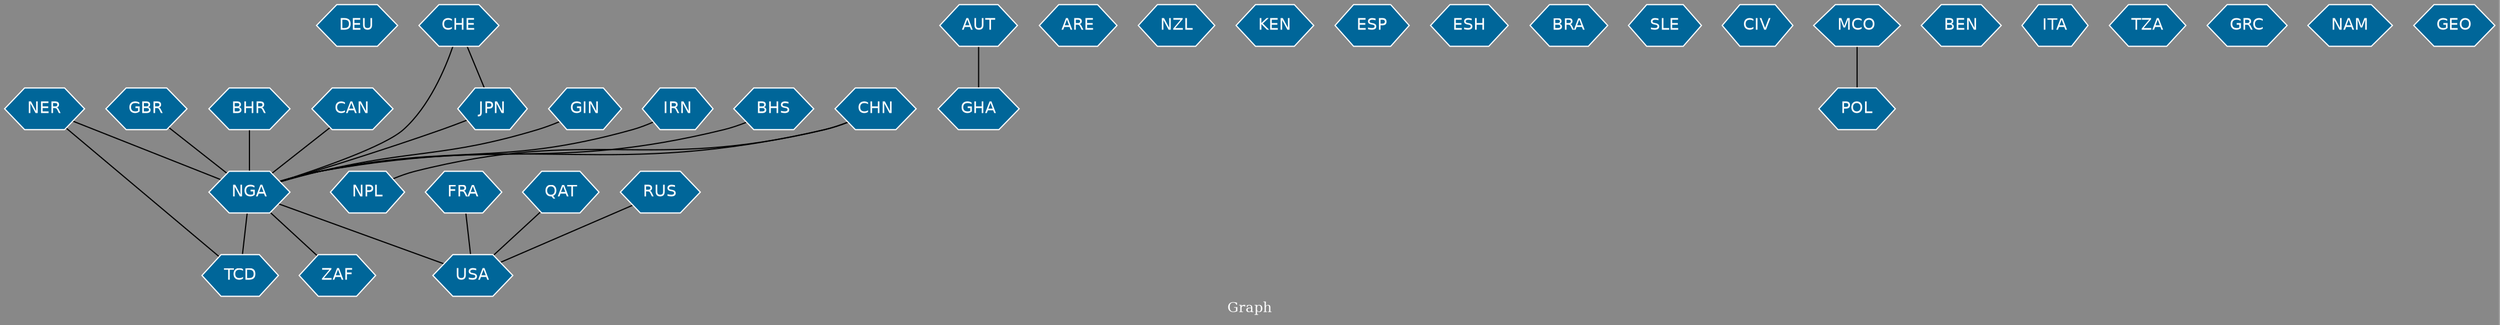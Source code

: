 // Countries together in item graph
graph {
	graph [bgcolor="#888888" fontcolor=white fontsize=12 label="Graph" outputorder=edgesfirst overlap=prism]
	node [color=white fillcolor="#006699" fontcolor=white fontname=Helvetica shape=hexagon style=filled]
	edge [arrowhead=open color=black fontcolor=white fontname=Courier fontsize=12]
		DEU [label=DEU]
		USA [label=USA]
		NER [label=NER]
		NGA [label=NGA]
		GBR [label=GBR]
		CHN [label=CHN]
		FRA [label=FRA]
		AUT [label=AUT]
		GHA [label=GHA]
		ARE [label=ARE]
		NPL [label=NPL]
		BHR [label=BHR]
		ZAF [label=ZAF]
		NZL [label=NZL]
		KEN [label=KEN]
		ESP [label=ESP]
		CAN [label=CAN]
		CHE [label=CHE]
		GIN [label=GIN]
		JPN [label=JPN]
		ESH [label=ESH]
		BRA [label=BRA]
		SLE [label=SLE]
		CIV [label=CIV]
		TCD [label=TCD]
		MCO [label=MCO]
		POL [label=POL]
		BEN [label=BEN]
		ITA [label=ITA]
		TZA [label=TZA]
		IRN [label=IRN]
		QAT [label=QAT]
		RUS [label=RUS]
		GRC [label=GRC]
		NAM [label=NAM]
		BHS [label=BHS]
		GEO [label=GEO]
			NER -- NGA [weight=5]
			QAT -- USA [weight=1]
			FRA -- USA [weight=1]
			AUT -- GHA [weight=1]
			CHN -- NGA [weight=2]
			NGA -- USA [weight=1]
			GIN -- NGA [weight=1]
			CHE -- JPN [weight=1]
			RUS -- USA [weight=1]
			MCO -- POL [weight=1]
			IRN -- NGA [weight=1]
			BHS -- NGA [weight=2]
			CHN -- NPL [weight=1]
			JPN -- NGA [weight=1]
			NGA -- TCD [weight=4]
			CAN -- NGA [weight=3]
			BHR -- NGA [weight=1]
			GBR -- NGA [weight=5]
			NER -- TCD [weight=2]
			NGA -- ZAF [weight=2]
			CHE -- NGA [weight=1]
}